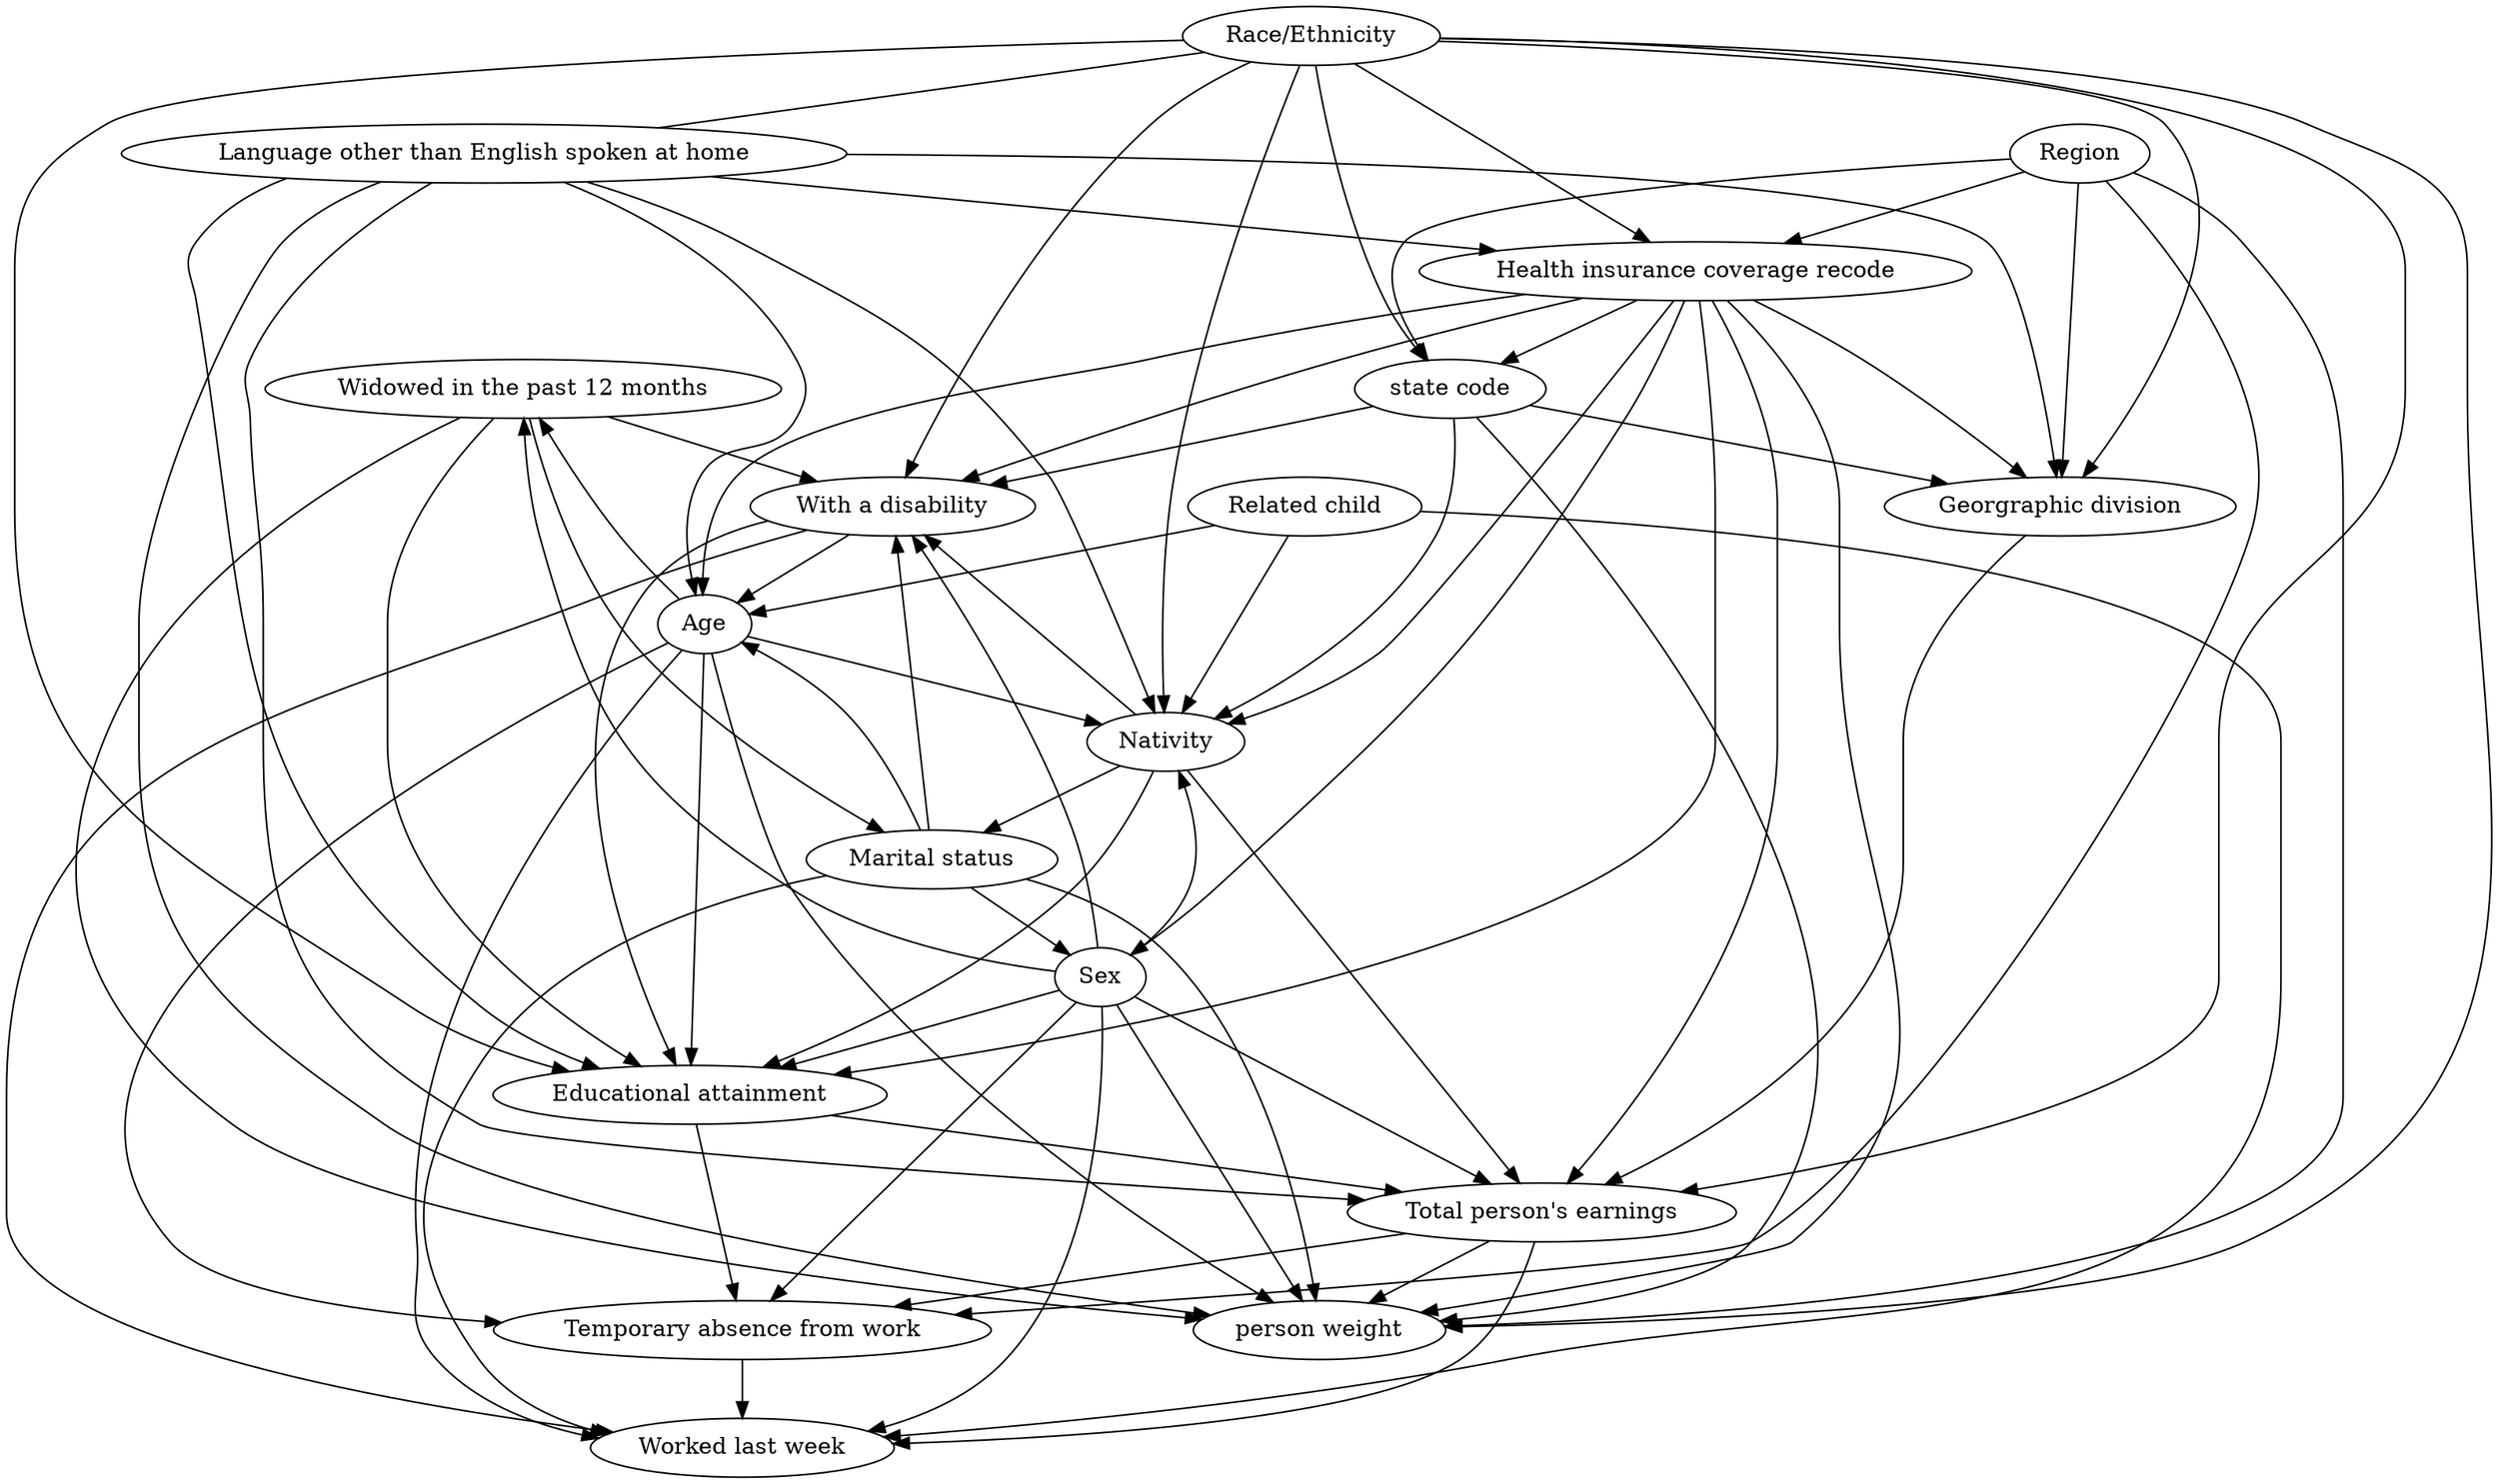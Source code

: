digraph  {
dpi=200;
fontsize=18;
0 [label=X1];
0 [label="Temporary absence from work"];
1 [label=X2];
1 [label="Worked last week"];
2 [label=X3];
2 [label="person weight"];
3 [label=X4];
3 [label="Widowed in the past 12 months"];
4 [label=X5];
4 [label="Total person's earnings"];
5 [label=X6];
5 [label="Educational attainment"];
6 [label=X7];
6 [label="Georgraphic division"];
7 [label=X8];
7 [label="Sex"];
8 [label=X9];
8 [label="Age"];
9 [label=X10];
9 [label="With a disability"];
10 [label=X11];
10 [label="Race/Ethnicity"];
11 [label=X12];
11 [label="Region"];
12 [label=X13];
12 [label="Language other than English spoken at home"];
13 [label=X14];
13 [label="state code"];
14 [label=X15];
14 [label="Marital status"];
15 [label=X16];
15 [label="Nativity"];
16 [label=X17];
16 [label="Related child"];
17 [label=X18];
17 [label="Health insurance coverage recode"];
0 -> 1  [arrowhead=normal, arrowtail=none, dir=both];
4 -> 0  [arrowhead=normal, arrowtail=none, dir=both];
5 -> 0  [arrowhead=normal, arrowtail=none, dir=both];
7 -> 0  [arrowhead=normal, arrowtail=none, dir=both];
8 -> 0  [arrowhead=normal, arrowtail=none, dir=both];
11 -> 0  [arrowhead=normal, arrowtail=none, dir=both];
4 -> 1  [arrowhead=normal, arrowtail=none, dir=both];
7 -> 1  [arrowhead=normal, arrowtail=none, dir=both];
8 -> 1  [arrowhead=normal, arrowtail=none, dir=both];
9 -> 1  [arrowhead=normal, arrowtail=none, dir=both];
14 -> 1  [arrowhead=normal, arrowtail=none, dir=both];
16 -> 1  [arrowhead=normal, arrowtail=none, dir=both];
3 -> 2  [arrowhead=normal, arrowtail=none, dir=both];
4 -> 2  [arrowhead=normal, arrowtail=none, dir=both];
7 -> 2  [arrowhead=normal, arrowtail=none, dir=both];
8 -> 2  [arrowhead=normal, arrowtail=none, dir=both];
10 -> 2  [arrowhead=normal, arrowtail=none, dir=both];
11 -> 2  [arrowhead=normal, arrowtail=none, dir=both];
12 -> 2  [arrowhead=normal, arrowtail=none, dir=both];
13 -> 2  [arrowhead=normal, arrowtail=none, dir=both];
14 -> 2  [arrowhead=normal, arrowtail=none, dir=both];
17 -> 2  [arrowhead=normal, arrowtail=none, dir=both];
3 -> 5  [arrowhead=normal, arrowtail=none, dir=both];
7 -> 3  [arrowhead=normal, arrowtail=none, dir=both];
8 -> 3  [arrowhead=normal, arrowtail=none, dir=both];
3 -> 9  [arrowhead=normal, arrowtail=none, dir=both];
3 -> 14  [arrowhead=normal, arrowtail=none, dir=both];
5 -> 4  [arrowhead=normal, arrowtail=none, dir=both];
6 -> 4  [arrowhead=normal, arrowtail=none, dir=both];
7 -> 4  [arrowhead=normal, arrowtail=none, dir=both];
10 -> 4  [arrowhead=normal, arrowtail=none, dir=both];
12 -> 4  [arrowhead=normal, arrowtail=none, dir=both];
15 -> 4  [arrowhead=normal, arrowtail=none, dir=both];
17 -> 4  [arrowhead=normal, arrowtail=none, dir=both];
7 -> 5  [arrowhead=normal, arrowtail=none, dir=both];
8 -> 5  [arrowhead=normal, arrowtail=none, dir=both];
9 -> 5  [arrowhead=normal, arrowtail=none, dir=both];
10 -> 5  [arrowhead=normal, arrowtail=none, dir=both];
12 -> 5  [arrowhead=normal, arrowtail=none, dir=both];
15 -> 5  [arrowhead=normal, arrowtail=none, dir=both];
17 -> 5  [arrowhead=normal, arrowtail=none, dir=both];
10 -> 6  [arrowhead=normal, arrowtail=none, dir=both];
11 -> 6  [arrowhead=normal, arrowtail=none, dir=both];
12 -> 6  [arrowhead=normal, arrowtail=none, dir=both];
13 -> 6  [arrowhead=normal, arrowtail=none, dir=both];
17 -> 6  [arrowhead=normal, arrowtail=none, dir=both];
7 -> 9  [arrowhead=normal, arrowtail=none, dir=both];
14 -> 7  [arrowhead=normal, arrowtail=none, dir=both];
7 -> 15  [arrowhead=normal, arrowtail=none, dir=both];
17 -> 7  [arrowhead=normal, arrowtail=none, dir=both];
9 -> 8  [arrowhead=normal, arrowtail=none, dir=both];
12 -> 8  [arrowhead=normal, arrowtail=none, dir=both];
14 -> 8  [arrowhead=normal, arrowtail=none, dir=both];
8 -> 15  [arrowhead=normal, arrowtail=none, dir=both];
16 -> 8  [arrowhead=normal, arrowtail=none, dir=both];
17 -> 8  [arrowhead=normal, arrowtail=none, dir=both];
10 -> 9  [arrowhead=normal, arrowtail=none, dir=both];
13 -> 9  [arrowhead=normal, arrowtail=none, dir=both];
14 -> 9  [arrowhead=normal, arrowtail=none, dir=both];
15 -> 9  [arrowhead=normal, arrowtail=none, dir=both];
17 -> 9  [arrowhead=normal, arrowtail=none, dir=both];
10 -> 12  [arrowhead=none, arrowtail=none, dir=both];
10 -> 13  [arrowhead=normal, arrowtail=none, dir=both];
10 -> 15  [arrowhead=normal, arrowtail=none, dir=both];
10 -> 17  [arrowhead=normal, arrowtail=none, dir=both];
11 -> 13  [arrowhead=normal, arrowtail=none, dir=both];
11 -> 17  [arrowhead=normal, arrowtail=none, dir=both];
12 -> 15  [arrowhead=normal, arrowtail=none, dir=both];
12 -> 17  [arrowhead=normal, arrowtail=none, dir=both];
13 -> 15  [arrowhead=normal, arrowtail=none, dir=both];
17 -> 13  [arrowhead=normal, arrowtail=none, dir=both];
15 -> 14  [arrowhead=normal, arrowtail=none, dir=both];
16 -> 15  [arrowhead=normal, arrowtail=none, dir=both];
17 -> 15  [arrowhead=normal, arrowtail=none, dir=both];
}
